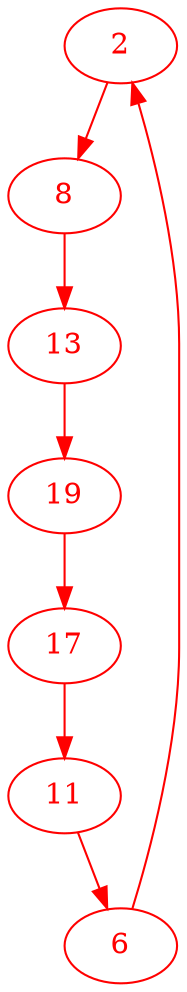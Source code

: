 digraph g{
node [color = red, fontcolor=red]; 2 6 8 11 13 17 19 ;
2 -> 8 [color=red] ;
6 -> 2 [color=red] ;
8 -> 13 [color=red] ;
11 -> 6 [color=red] ;
13 -> 19 [color=red] ;
17 -> 11 [color=red] ;
19 -> 17 [color=red] ;
}